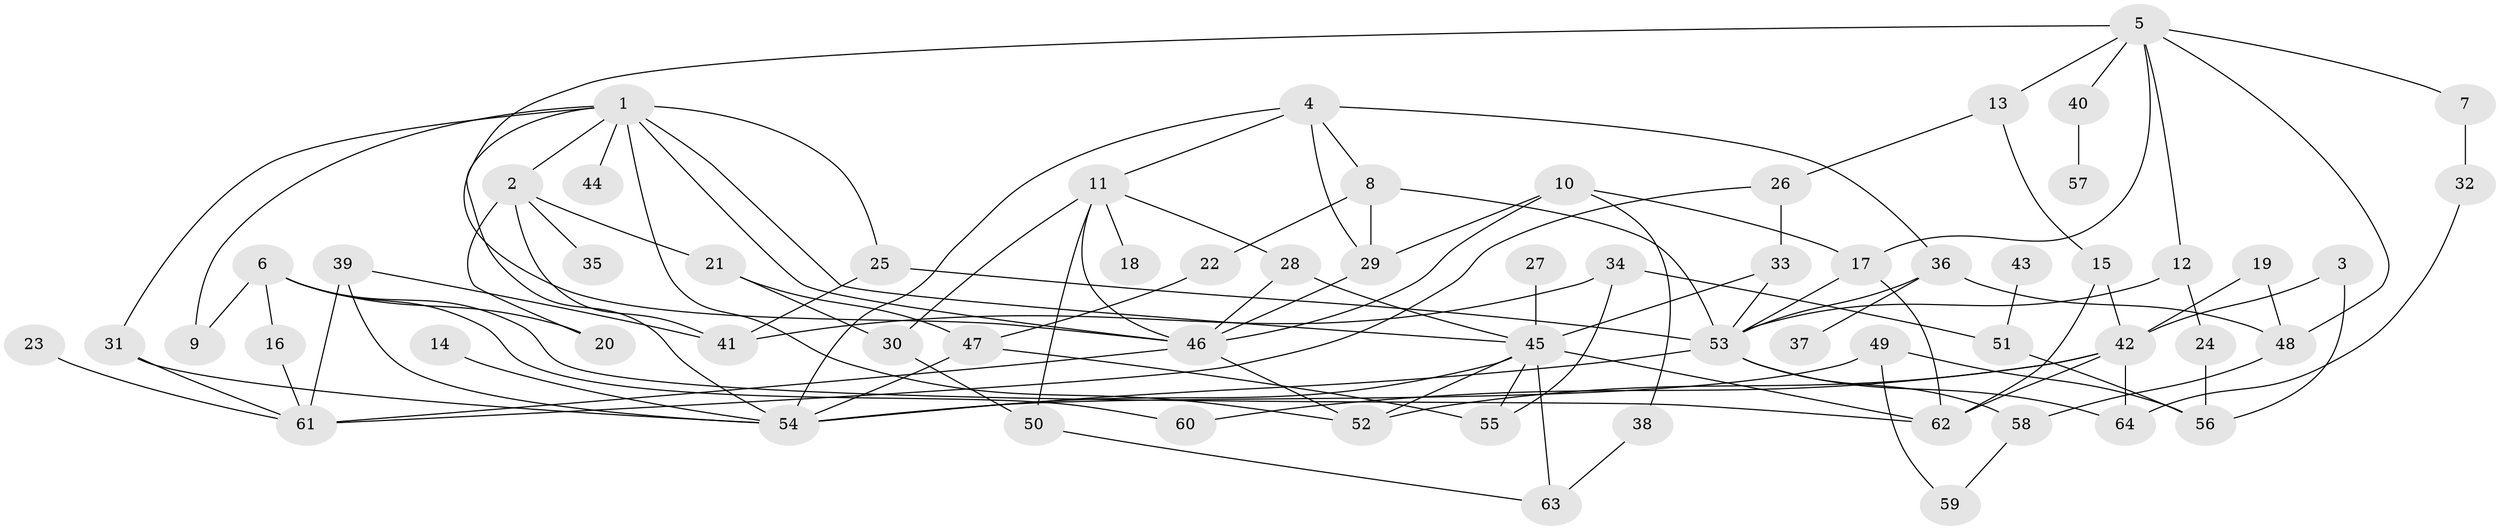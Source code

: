 // original degree distribution, {5: 0.07874015748031496, 6: 0.015748031496062992, 4: 0.13385826771653545, 3: 0.2992125984251969, 8: 0.007874015748031496, 2: 0.30708661417322836, 1: 0.15748031496062992}
// Generated by graph-tools (version 1.1) at 2025/25/03/09/25 03:25:36]
// undirected, 64 vertices, 111 edges
graph export_dot {
graph [start="1"]
  node [color=gray90,style=filled];
  1;
  2;
  3;
  4;
  5;
  6;
  7;
  8;
  9;
  10;
  11;
  12;
  13;
  14;
  15;
  16;
  17;
  18;
  19;
  20;
  21;
  22;
  23;
  24;
  25;
  26;
  27;
  28;
  29;
  30;
  31;
  32;
  33;
  34;
  35;
  36;
  37;
  38;
  39;
  40;
  41;
  42;
  43;
  44;
  45;
  46;
  47;
  48;
  49;
  50;
  51;
  52;
  53;
  54;
  55;
  56;
  57;
  58;
  59;
  60;
  61;
  62;
  63;
  64;
  1 -- 2 [weight=1.0];
  1 -- 9 [weight=1.0];
  1 -- 25 [weight=1.0];
  1 -- 31 [weight=1.0];
  1 -- 44 [weight=1.0];
  1 -- 45 [weight=2.0];
  1 -- 46 [weight=1.0];
  1 -- 52 [weight=1.0];
  1 -- 54 [weight=1.0];
  2 -- 20 [weight=1.0];
  2 -- 21 [weight=1.0];
  2 -- 35 [weight=1.0];
  2 -- 41 [weight=1.0];
  3 -- 42 [weight=1.0];
  3 -- 56 [weight=1.0];
  4 -- 8 [weight=1.0];
  4 -- 11 [weight=1.0];
  4 -- 29 [weight=1.0];
  4 -- 36 [weight=1.0];
  4 -- 54 [weight=1.0];
  5 -- 7 [weight=1.0];
  5 -- 12 [weight=1.0];
  5 -- 13 [weight=1.0];
  5 -- 17 [weight=1.0];
  5 -- 40 [weight=1.0];
  5 -- 46 [weight=1.0];
  5 -- 48 [weight=1.0];
  6 -- 9 [weight=1.0];
  6 -- 16 [weight=1.0];
  6 -- 20 [weight=1.0];
  6 -- 60 [weight=1.0];
  6 -- 62 [weight=1.0];
  7 -- 32 [weight=1.0];
  8 -- 22 [weight=1.0];
  8 -- 29 [weight=1.0];
  8 -- 53 [weight=1.0];
  10 -- 17 [weight=1.0];
  10 -- 29 [weight=1.0];
  10 -- 38 [weight=1.0];
  10 -- 46 [weight=1.0];
  11 -- 18 [weight=1.0];
  11 -- 28 [weight=1.0];
  11 -- 30 [weight=1.0];
  11 -- 46 [weight=1.0];
  11 -- 50 [weight=1.0];
  12 -- 24 [weight=1.0];
  12 -- 53 [weight=1.0];
  13 -- 15 [weight=1.0];
  13 -- 26 [weight=1.0];
  14 -- 54 [weight=1.0];
  15 -- 42 [weight=1.0];
  15 -- 62 [weight=1.0];
  16 -- 61 [weight=1.0];
  17 -- 53 [weight=1.0];
  17 -- 62 [weight=1.0];
  19 -- 42 [weight=1.0];
  19 -- 48 [weight=1.0];
  21 -- 30 [weight=1.0];
  21 -- 47 [weight=1.0];
  22 -- 47 [weight=1.0];
  23 -- 61 [weight=1.0];
  24 -- 56 [weight=1.0];
  25 -- 41 [weight=1.0];
  25 -- 53 [weight=1.0];
  26 -- 33 [weight=1.0];
  26 -- 61 [weight=1.0];
  27 -- 45 [weight=1.0];
  28 -- 45 [weight=1.0];
  28 -- 46 [weight=1.0];
  29 -- 46 [weight=1.0];
  30 -- 50 [weight=1.0];
  31 -- 54 [weight=1.0];
  31 -- 61 [weight=1.0];
  32 -- 64 [weight=1.0];
  33 -- 45 [weight=1.0];
  33 -- 53 [weight=1.0];
  34 -- 41 [weight=1.0];
  34 -- 51 [weight=1.0];
  34 -- 55 [weight=1.0];
  36 -- 37 [weight=1.0];
  36 -- 48 [weight=1.0];
  36 -- 53 [weight=1.0];
  38 -- 63 [weight=1.0];
  39 -- 41 [weight=1.0];
  39 -- 54 [weight=1.0];
  39 -- 61 [weight=1.0];
  40 -- 57 [weight=1.0];
  42 -- 52 [weight=1.0];
  42 -- 60 [weight=1.0];
  42 -- 62 [weight=1.0];
  42 -- 64 [weight=1.0];
  43 -- 51 [weight=1.0];
  45 -- 52 [weight=1.0];
  45 -- 54 [weight=1.0];
  45 -- 55 [weight=1.0];
  45 -- 62 [weight=1.0];
  45 -- 63 [weight=1.0];
  46 -- 52 [weight=1.0];
  46 -- 61 [weight=1.0];
  47 -- 54 [weight=1.0];
  47 -- 55 [weight=1.0];
  48 -- 58 [weight=1.0];
  49 -- 54 [weight=1.0];
  49 -- 56 [weight=1.0];
  49 -- 59 [weight=1.0];
  50 -- 63 [weight=1.0];
  51 -- 56 [weight=1.0];
  53 -- 54 [weight=1.0];
  53 -- 58 [weight=1.0];
  53 -- 64 [weight=1.0];
  58 -- 59 [weight=1.0];
}
